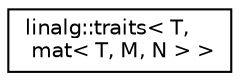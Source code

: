 digraph "Graphical Class Hierarchy"
{
  edge [fontname="Helvetica",fontsize="10",labelfontname="Helvetica",labelfontsize="10"];
  node [fontname="Helvetica",fontsize="10",shape=record];
  rankdir="LR";
  Node1 [label="linalg::traits\< T,\l mat\< T, M, N \> \>",height=0.2,width=0.4,color="black", fillcolor="white", style="filled",URL="$structlinalg_1_1traits_3_01T_00_01mat_3_01T_00_01M_00_01N_01_4_01_4.html"];
}
